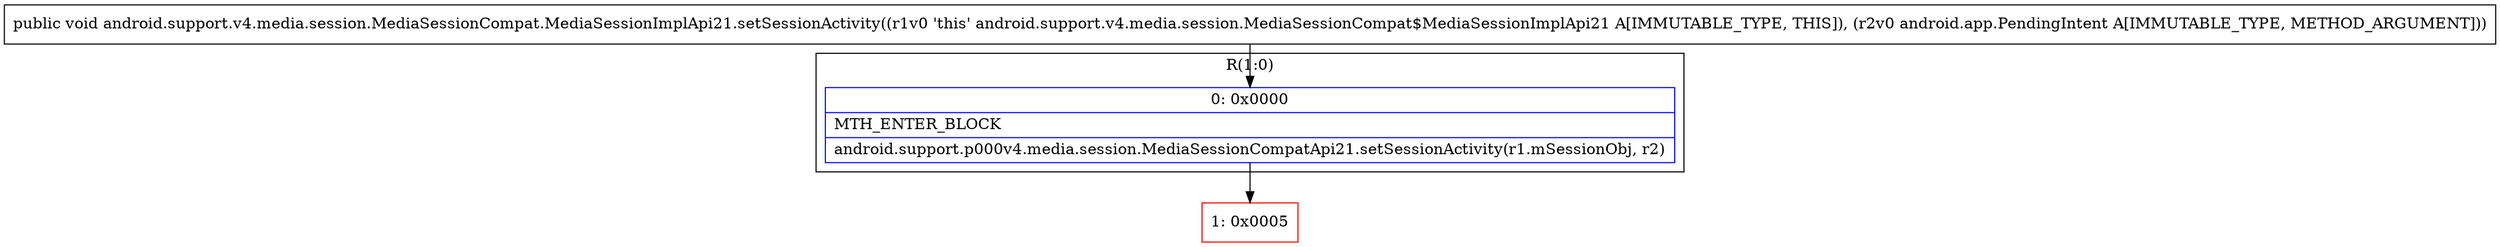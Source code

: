 digraph "CFG forandroid.support.v4.media.session.MediaSessionCompat.MediaSessionImplApi21.setSessionActivity(Landroid\/app\/PendingIntent;)V" {
subgraph cluster_Region_1657028228 {
label = "R(1:0)";
node [shape=record,color=blue];
Node_0 [shape=record,label="{0\:\ 0x0000|MTH_ENTER_BLOCK\l|android.support.p000v4.media.session.MediaSessionCompatApi21.setSessionActivity(r1.mSessionObj, r2)\l}"];
}
Node_1 [shape=record,color=red,label="{1\:\ 0x0005}"];
MethodNode[shape=record,label="{public void android.support.v4.media.session.MediaSessionCompat.MediaSessionImplApi21.setSessionActivity((r1v0 'this' android.support.v4.media.session.MediaSessionCompat$MediaSessionImplApi21 A[IMMUTABLE_TYPE, THIS]), (r2v0 android.app.PendingIntent A[IMMUTABLE_TYPE, METHOD_ARGUMENT])) }"];
MethodNode -> Node_0;
Node_0 -> Node_1;
}

